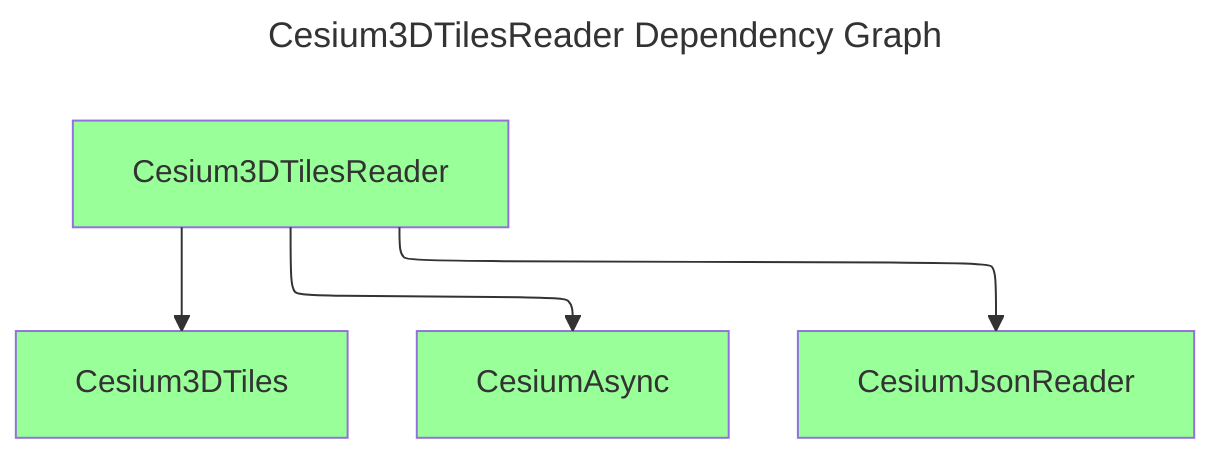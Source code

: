 ---
comment: This file was generated by dep-graph-gen. DO NOT EDIT THIS FILE!
config:
  layout: elk
title: Cesium3DTilesReader Dependency Graph
---
graph TD
  classDef dependencyNode fill:#fff,stroke:#ccc,color:#666
  classDef libraryNode fill:#9f9
  Cesium3DTilesReader[Cesium3DTilesReader] --> Cesium3DTiles[Cesium3DTiles]
  Cesium3DTilesReader[Cesium3DTilesReader] --> CesiumAsync[CesiumAsync]
  Cesium3DTilesReader[Cesium3DTilesReader] --> CesiumJsonReader[CesiumJsonReader]
  class Cesium3DTiles,CesiumAsync,CesiumJsonReader,Cesium3DTilesReader libraryNode